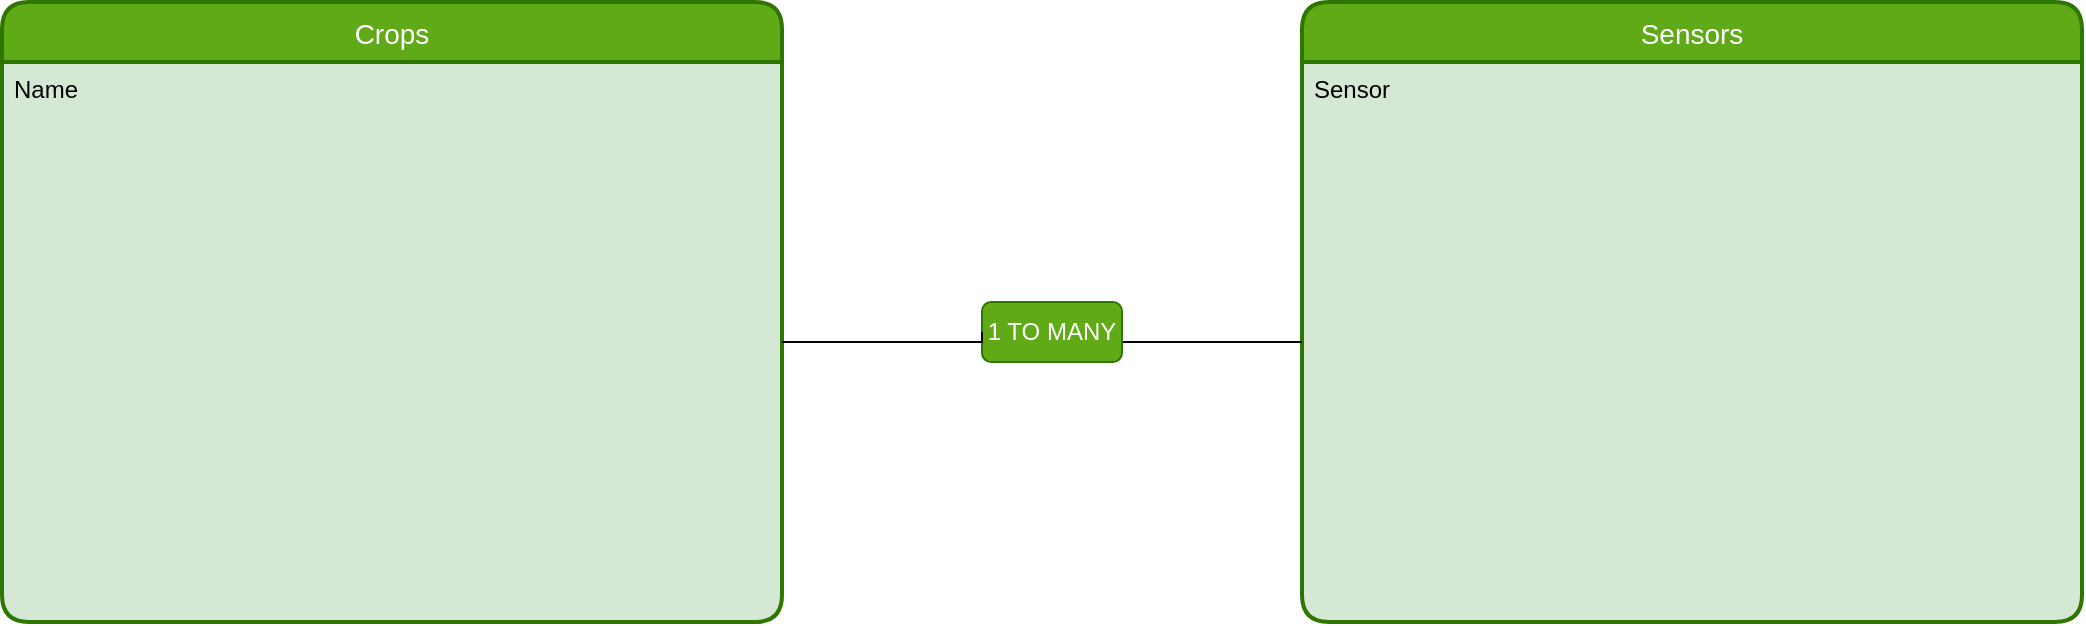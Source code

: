 <mxfile version="14.8.3" type="github">
  <diagram id="R2lEEEUBdFMjLlhIrx00" name="Page-1">
    <mxGraphModel dx="1422" dy="780" grid="1" gridSize="10" guides="1" tooltips="1" connect="1" arrows="1" fold="1" page="1" pageScale="1" pageWidth="850" pageHeight="1100" math="0" shadow="0" extFonts="Permanent Marker^https://fonts.googleapis.com/css?family=Permanent+Marker">
      <root>
        <mxCell id="0" />
        <mxCell id="1" parent="0" />
        <mxCell id="7o4p5aFScfs_D29SADF1-1" value="Sensors" style="swimlane;childLayout=stackLayout;horizontal=1;startSize=30;horizontalStack=0;rounded=1;fontSize=14;fontStyle=0;strokeWidth=2;resizeParent=0;resizeLast=1;shadow=0;dashed=0;align=center;fillColor=#60a917;strokeColor=#2D7600;fontColor=#ffffff;swimlaneFillColor=#D5E8D4;" parent="1" vertex="1">
          <mxGeometry x="820" y="160" width="390" height="310" as="geometry" />
        </mxCell>
        <mxCell id="7o4p5aFScfs_D29SADF1-2" value="Sensor&#xa;" style="align=left;strokeColor=none;fillColor=none;spacingLeft=4;fontSize=12;verticalAlign=top;resizable=0;rotatable=0;part=1;" parent="7o4p5aFScfs_D29SADF1-1" vertex="1">
          <mxGeometry y="30" width="390" height="280" as="geometry" />
        </mxCell>
        <mxCell id="plLRQvuAzvyJONZy3Icw-2" value="Crops" style="swimlane;childLayout=stackLayout;horizontal=1;startSize=30;horizontalStack=0;rounded=1;fontSize=14;fontStyle=0;strokeWidth=2;resizeParent=0;resizeLast=1;shadow=0;dashed=0;align=center;fillColor=#60a917;strokeColor=#2D7600;fontColor=#ffffff;swimlaneFillColor=#D5E8D4;" parent="1" vertex="1">
          <mxGeometry x="170" y="160" width="390" height="310" as="geometry" />
        </mxCell>
        <mxCell id="plLRQvuAzvyJONZy3Icw-3" value="Name&#xa;" style="align=left;strokeColor=none;fillColor=none;spacingLeft=4;fontSize=12;verticalAlign=top;resizable=0;rotatable=0;part=1;" parent="plLRQvuAzvyJONZy3Icw-2" vertex="1">
          <mxGeometry y="30" width="390" height="280" as="geometry" />
        </mxCell>
        <mxCell id="CrPRBgPaYsHp_CWL4x3b-2" style="edgeStyle=orthogonalEdgeStyle;rounded=0;orthogonalLoop=1;jettySize=auto;html=1;entryX=0;entryY=0.5;entryDx=0;entryDy=0;endArrow=none;endFill=0;" edge="1" parent="1" source="Xa_WfQXNvAv4PRlTD_PZ-3" target="7o4p5aFScfs_D29SADF1-2">
          <mxGeometry relative="1" as="geometry">
            <Array as="points">
              <mxPoint x="750" y="330" />
              <mxPoint x="750" y="330" />
            </Array>
          </mxGeometry>
        </mxCell>
        <mxCell id="Xa_WfQXNvAv4PRlTD_PZ-3" value="1 TO MANY" style="rounded=1;whiteSpace=wrap;html=1;fillColor=#60a917;strokeColor=#2D7600;fontColor=#ffffff;" parent="1" vertex="1">
          <mxGeometry x="660" y="310" width="70" height="30" as="geometry" />
        </mxCell>
        <mxCell id="CrPRBgPaYsHp_CWL4x3b-1" style="edgeStyle=orthogonalEdgeStyle;rounded=0;orthogonalLoop=1;jettySize=auto;html=1;entryX=0;entryY=0.5;entryDx=0;entryDy=0;endArrow=none;endFill=0;" edge="1" parent="1" source="plLRQvuAzvyJONZy3Icw-3" target="Xa_WfQXNvAv4PRlTD_PZ-3">
          <mxGeometry relative="1" as="geometry">
            <Array as="points">
              <mxPoint x="660" y="330" />
            </Array>
          </mxGeometry>
        </mxCell>
      </root>
    </mxGraphModel>
  </diagram>
</mxfile>
